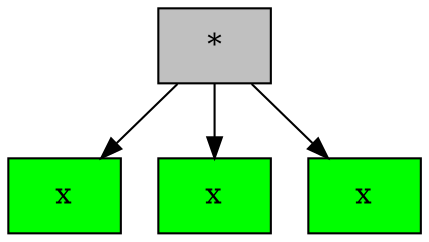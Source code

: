 digraph G {
1 [style = filled, label="*", shape = box, fillcolor="grey"];
1->0;
0 [style = filled, label="x", shape = box, fillcolor="green"];
1->2;
2 [style = filled, label="x", shape = box, fillcolor="green"];
1->3;
3 [style = filled, label="x", shape = box, fillcolor="green"];

}
